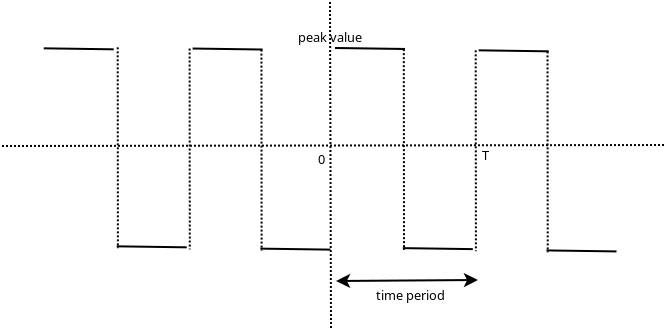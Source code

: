 <?xml version="1.0" encoding="UTF-8"?>
<dia:diagram xmlns:dia="http://www.lysator.liu.se/~alla/dia/">
  <dia:layer name="Background" visible="true" active="true">
    <dia:object type="Standard - Line" version="0" id="O0">
      <dia:attribute name="obj_pos">
        <dia:point val="14.25,18.9"/>
      </dia:attribute>
      <dia:attribute name="obj_bb">
        <dia:rectangle val="14.2,18.8;47.45,18.95"/>
      </dia:attribute>
      <dia:attribute name="conn_endpoints">
        <dia:point val="14.25,18.9"/>
        <dia:point val="47.4,18.85"/>
      </dia:attribute>
      <dia:attribute name="numcp">
        <dia:int val="1"/>
      </dia:attribute>
      <dia:attribute name="line_style">
        <dia:enum val="4"/>
      </dia:attribute>
    </dia:object>
    <dia:object type="Standard - Line" version="0" id="O1">
      <dia:attribute name="obj_pos">
        <dia:point val="30.9,14"/>
      </dia:attribute>
      <dia:attribute name="obj_bb">
        <dia:rectangle val="30.849,13.949;34.451,14.101"/>
      </dia:attribute>
      <dia:attribute name="conn_endpoints">
        <dia:point val="30.9,14"/>
        <dia:point val="34.4,14.05"/>
      </dia:attribute>
      <dia:attribute name="numcp">
        <dia:int val="1"/>
      </dia:attribute>
    </dia:object>
    <dia:object type="Standard - Line" version="0" id="O2">
      <dia:attribute name="obj_pos">
        <dia:point val="30.65,11.7"/>
      </dia:attribute>
      <dia:attribute name="obj_bb">
        <dia:rectangle val="30.6,11.65;30.75,28.05"/>
      </dia:attribute>
      <dia:attribute name="conn_endpoints">
        <dia:point val="30.65,11.7"/>
        <dia:point val="30.7,28"/>
      </dia:attribute>
      <dia:attribute name="numcp">
        <dia:int val="1"/>
      </dia:attribute>
      <dia:attribute name="line_style">
        <dia:enum val="4"/>
      </dia:attribute>
    </dia:object>
    <dia:object type="Standard - Line" version="0" id="O3">
      <dia:attribute name="obj_pos">
        <dia:point val="34.34,14.055"/>
      </dia:attribute>
      <dia:attribute name="obj_bb">
        <dia:rectangle val="34.29,14.005;34.4,24.15"/>
      </dia:attribute>
      <dia:attribute name="conn_endpoints">
        <dia:point val="34.34,14.055"/>
        <dia:point val="34.35,24.1"/>
      </dia:attribute>
      <dia:attribute name="numcp">
        <dia:int val="1"/>
      </dia:attribute>
      <dia:attribute name="line_style">
        <dia:enum val="4"/>
      </dia:attribute>
    </dia:object>
    <dia:object type="Standard - Line" version="0" id="O4">
      <dia:attribute name="obj_pos">
        <dia:point val="34.291,24.006"/>
      </dia:attribute>
      <dia:attribute name="obj_bb">
        <dia:rectangle val="34.24,23.955;37.841,24.106"/>
      </dia:attribute>
      <dia:attribute name="conn_endpoints">
        <dia:point val="34.291,24.006"/>
        <dia:point val="37.791,24.056"/>
      </dia:attribute>
      <dia:attribute name="numcp">
        <dia:int val="1"/>
      </dia:attribute>
    </dia:object>
    <dia:object type="Standard - Line" version="0" id="O5">
      <dia:attribute name="obj_pos">
        <dia:point val="38.086,14.116"/>
      </dia:attribute>
      <dia:attribute name="obj_bb">
        <dia:rectangle val="38.035,14.065;41.636,14.216"/>
      </dia:attribute>
      <dia:attribute name="conn_endpoints">
        <dia:point val="38.086,14.116"/>
        <dia:point val="41.586,14.166"/>
      </dia:attribute>
      <dia:attribute name="numcp">
        <dia:int val="1"/>
      </dia:attribute>
    </dia:object>
    <dia:object type="Standard - Line" version="0" id="O6">
      <dia:attribute name="obj_pos">
        <dia:point val="41.526,14.171"/>
      </dia:attribute>
      <dia:attribute name="obj_bb">
        <dia:rectangle val="41.476,14.121;41.586,24.266"/>
      </dia:attribute>
      <dia:attribute name="conn_endpoints">
        <dia:point val="41.526,14.171"/>
        <dia:point val="41.536,24.216"/>
      </dia:attribute>
      <dia:attribute name="numcp">
        <dia:int val="1"/>
      </dia:attribute>
      <dia:attribute name="line_style">
        <dia:enum val="4"/>
      </dia:attribute>
    </dia:object>
    <dia:object type="Standard - Line" version="0" id="O7">
      <dia:attribute name="obj_pos">
        <dia:point val="41.476,24.121"/>
      </dia:attribute>
      <dia:attribute name="obj_bb">
        <dia:rectangle val="41.426,24.071;45.027,24.222"/>
      </dia:attribute>
      <dia:attribute name="conn_endpoints">
        <dia:point val="41.476,24.121"/>
        <dia:point val="44.976,24.171"/>
      </dia:attribute>
      <dia:attribute name="numcp">
        <dia:int val="1"/>
      </dia:attribute>
    </dia:object>
    <dia:object type="Standard - Line" version="0" id="O8">
      <dia:attribute name="obj_pos">
        <dia:point val="37.935,14.115"/>
      </dia:attribute>
      <dia:attribute name="obj_bb">
        <dia:rectangle val="37.885,14.065;37.995,24.21"/>
      </dia:attribute>
      <dia:attribute name="conn_endpoints">
        <dia:point val="37.935,14.115"/>
        <dia:point val="37.945,24.16"/>
      </dia:attribute>
      <dia:attribute name="numcp">
        <dia:int val="1"/>
      </dia:attribute>
      <dia:attribute name="line_style">
        <dia:enum val="4"/>
      </dia:attribute>
    </dia:object>
    <dia:object type="Standard - Line" version="0" id="O9">
      <dia:attribute name="obj_pos">
        <dia:point val="20.035,13.965"/>
      </dia:attribute>
      <dia:attribute name="obj_bb">
        <dia:rectangle val="19.985,13.915;20.095,24.06"/>
      </dia:attribute>
      <dia:attribute name="conn_endpoints">
        <dia:point val="20.035,13.965"/>
        <dia:point val="20.045,24.01"/>
      </dia:attribute>
      <dia:attribute name="numcp">
        <dia:int val="1"/>
      </dia:attribute>
      <dia:attribute name="line_style">
        <dia:enum val="4"/>
      </dia:attribute>
    </dia:object>
    <dia:object type="Standard - Line" version="0" id="O10">
      <dia:attribute name="obj_pos">
        <dia:point val="19.986,23.916"/>
      </dia:attribute>
      <dia:attribute name="obj_bb">
        <dia:rectangle val="19.935,23.865;23.536,24.016"/>
      </dia:attribute>
      <dia:attribute name="conn_endpoints">
        <dia:point val="19.986,23.916"/>
        <dia:point val="23.486,23.966"/>
      </dia:attribute>
      <dia:attribute name="numcp">
        <dia:int val="1"/>
      </dia:attribute>
    </dia:object>
    <dia:object type="Standard - Line" version="0" id="O11">
      <dia:attribute name="obj_pos">
        <dia:point val="23.781,14.026"/>
      </dia:attribute>
      <dia:attribute name="obj_bb">
        <dia:rectangle val="23.73,13.975;27.331,14.126"/>
      </dia:attribute>
      <dia:attribute name="conn_endpoints">
        <dia:point val="23.781,14.026"/>
        <dia:point val="27.281,14.076"/>
      </dia:attribute>
      <dia:attribute name="numcp">
        <dia:int val="1"/>
      </dia:attribute>
    </dia:object>
    <dia:object type="Standard - Line" version="0" id="O12">
      <dia:attribute name="obj_pos">
        <dia:point val="27.221,14.081"/>
      </dia:attribute>
      <dia:attribute name="obj_bb">
        <dia:rectangle val="27.171,14.031;27.281,24.176"/>
      </dia:attribute>
      <dia:attribute name="conn_endpoints">
        <dia:point val="27.221,14.081"/>
        <dia:point val="27.231,24.126"/>
      </dia:attribute>
      <dia:attribute name="numcp">
        <dia:int val="1"/>
      </dia:attribute>
      <dia:attribute name="line_style">
        <dia:enum val="4"/>
      </dia:attribute>
    </dia:object>
    <dia:object type="Standard - Line" version="0" id="O13">
      <dia:attribute name="obj_pos">
        <dia:point val="27.171,24.031"/>
      </dia:attribute>
      <dia:attribute name="obj_bb">
        <dia:rectangle val="27.121,23.981;30.722,24.132"/>
      </dia:attribute>
      <dia:attribute name="conn_endpoints">
        <dia:point val="27.171,24.031"/>
        <dia:point val="30.671,24.081"/>
      </dia:attribute>
      <dia:attribute name="numcp">
        <dia:int val="1"/>
      </dia:attribute>
    </dia:object>
    <dia:object type="Standard - Line" version="0" id="O14">
      <dia:attribute name="obj_pos">
        <dia:point val="23.63,14.025"/>
      </dia:attribute>
      <dia:attribute name="obj_bb">
        <dia:rectangle val="23.58,13.975;23.69,24.12"/>
      </dia:attribute>
      <dia:attribute name="conn_endpoints">
        <dia:point val="23.63,14.025"/>
        <dia:point val="23.64,24.07"/>
      </dia:attribute>
      <dia:attribute name="numcp">
        <dia:int val="1"/>
      </dia:attribute>
      <dia:attribute name="line_style">
        <dia:enum val="4"/>
      </dia:attribute>
    </dia:object>
    <dia:object type="Standard - Line" version="0" id="O15">
      <dia:attribute name="obj_pos">
        <dia:point val="16.336,14.016"/>
      </dia:attribute>
      <dia:attribute name="obj_bb">
        <dia:rectangle val="16.285,13.965;19.886,14.116"/>
      </dia:attribute>
      <dia:attribute name="conn_endpoints">
        <dia:point val="16.336,14.016"/>
        <dia:point val="19.836,14.066"/>
      </dia:attribute>
      <dia:attribute name="numcp">
        <dia:int val="1"/>
      </dia:attribute>
    </dia:object>
    <dia:object type="Standard - Text" version="1" id="O16">
      <dia:attribute name="obj_pos">
        <dia:point val="30.05,19.8"/>
      </dia:attribute>
      <dia:attribute name="obj_bb">
        <dia:rectangle val="30.05,19.205;30.457,19.953"/>
      </dia:attribute>
      <dia:attribute name="text">
        <dia:composite type="text">
          <dia:attribute name="string">
            <dia:string>#0#</dia:string>
          </dia:attribute>
          <dia:attribute name="font">
            <dia:font family="sans" style="0" name="Helvetica"/>
          </dia:attribute>
          <dia:attribute name="height">
            <dia:real val="0.8"/>
          </dia:attribute>
          <dia:attribute name="pos">
            <dia:point val="30.05,19.8"/>
          </dia:attribute>
          <dia:attribute name="color">
            <dia:color val="#000000"/>
          </dia:attribute>
          <dia:attribute name="alignment">
            <dia:enum val="0"/>
          </dia:attribute>
        </dia:composite>
      </dia:attribute>
      <dia:attribute name="valign">
        <dia:enum val="3"/>
      </dia:attribute>
    </dia:object>
    <dia:object type="Standard - Text" version="1" id="O17">
      <dia:attribute name="obj_pos">
        <dia:point val="38.25,19.6"/>
      </dia:attribute>
      <dia:attribute name="obj_bb">
        <dia:rectangle val="38.25,19.005;38.648,19.753"/>
      </dia:attribute>
      <dia:attribute name="text">
        <dia:composite type="text">
          <dia:attribute name="string">
            <dia:string>#T#</dia:string>
          </dia:attribute>
          <dia:attribute name="font">
            <dia:font family="sans" style="0" name="Helvetica"/>
          </dia:attribute>
          <dia:attribute name="height">
            <dia:real val="0.8"/>
          </dia:attribute>
          <dia:attribute name="pos">
            <dia:point val="38.25,19.6"/>
          </dia:attribute>
          <dia:attribute name="color">
            <dia:color val="#000000"/>
          </dia:attribute>
          <dia:attribute name="alignment">
            <dia:enum val="0"/>
          </dia:attribute>
        </dia:composite>
      </dia:attribute>
      <dia:attribute name="valign">
        <dia:enum val="3"/>
      </dia:attribute>
    </dia:object>
    <dia:object type="Standard - Text" version="1" id="O18">
      <dia:attribute name="obj_pos">
        <dia:point val="32.95,26.6"/>
      </dia:attribute>
      <dia:attribute name="obj_bb">
        <dia:rectangle val="32.95,26.005;36.64,26.753"/>
      </dia:attribute>
      <dia:attribute name="text">
        <dia:composite type="text">
          <dia:attribute name="string">
            <dia:string>#time period#</dia:string>
          </dia:attribute>
          <dia:attribute name="font">
            <dia:font family="sans" style="0" name="Helvetica"/>
          </dia:attribute>
          <dia:attribute name="height">
            <dia:real val="0.8"/>
          </dia:attribute>
          <dia:attribute name="pos">
            <dia:point val="32.95,26.6"/>
          </dia:attribute>
          <dia:attribute name="color">
            <dia:color val="#000000"/>
          </dia:attribute>
          <dia:attribute name="alignment">
            <dia:enum val="0"/>
          </dia:attribute>
        </dia:composite>
      </dia:attribute>
      <dia:attribute name="valign">
        <dia:enum val="3"/>
      </dia:attribute>
    </dia:object>
    <dia:object type="Standard - Line" version="0" id="O19">
      <dia:attribute name="obj_pos">
        <dia:point val="30.95,25.65"/>
      </dia:attribute>
      <dia:attribute name="obj_bb">
        <dia:rectangle val="30.9,25.243;38.1,26.007"/>
      </dia:attribute>
      <dia:attribute name="conn_endpoints">
        <dia:point val="30.95,25.65"/>
        <dia:point val="38.05,25.6"/>
      </dia:attribute>
      <dia:attribute name="numcp">
        <dia:int val="1"/>
      </dia:attribute>
      <dia:attribute name="start_arrow">
        <dia:enum val="22"/>
      </dia:attribute>
      <dia:attribute name="start_arrow_length">
        <dia:real val="0.5"/>
      </dia:attribute>
      <dia:attribute name="start_arrow_width">
        <dia:real val="0.5"/>
      </dia:attribute>
      <dia:attribute name="end_arrow">
        <dia:enum val="22"/>
      </dia:attribute>
      <dia:attribute name="end_arrow_length">
        <dia:real val="0.5"/>
      </dia:attribute>
      <dia:attribute name="end_arrow_width">
        <dia:real val="0.5"/>
      </dia:attribute>
    </dia:object>
    <dia:object type="Standard - Text" version="1" id="O20">
      <dia:attribute name="obj_pos">
        <dia:point val="29.05,13.7"/>
      </dia:attribute>
      <dia:attribute name="obj_bb">
        <dia:rectangle val="29.05,13.105;32.568,13.852"/>
      </dia:attribute>
      <dia:attribute name="text">
        <dia:composite type="text">
          <dia:attribute name="string">
            <dia:string>#peak value#</dia:string>
          </dia:attribute>
          <dia:attribute name="font">
            <dia:font family="sans" style="0" name="Helvetica"/>
          </dia:attribute>
          <dia:attribute name="height">
            <dia:real val="0.8"/>
          </dia:attribute>
          <dia:attribute name="pos">
            <dia:point val="29.05,13.7"/>
          </dia:attribute>
          <dia:attribute name="color">
            <dia:color val="#000000"/>
          </dia:attribute>
          <dia:attribute name="alignment">
            <dia:enum val="0"/>
          </dia:attribute>
        </dia:composite>
      </dia:attribute>
      <dia:attribute name="valign">
        <dia:enum val="3"/>
      </dia:attribute>
    </dia:object>
  </dia:layer>
</dia:diagram>
